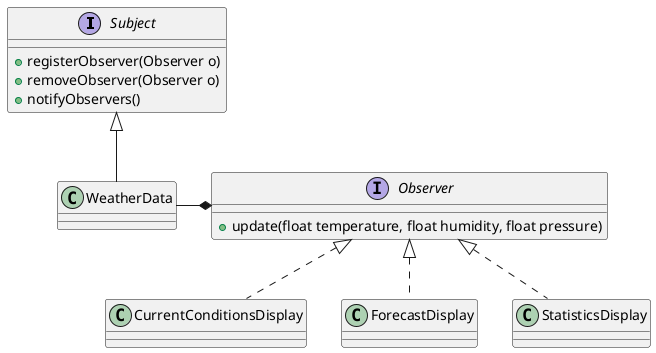 @startuml
interface Subject {
    + registerObserver(Observer o)
    + removeObserver(Observer o)
    + notifyObservers()
}
interface Observer {
    + update(float temperature, float humidity, float pressure)
}
Subject <|-- WeatherData
Observer <|.. CurrentConditionsDisplay
Observer <|.. ForecastDisplay
Observer <|.. StatisticsDisplay
WeatherData -* Observer
@enduml

